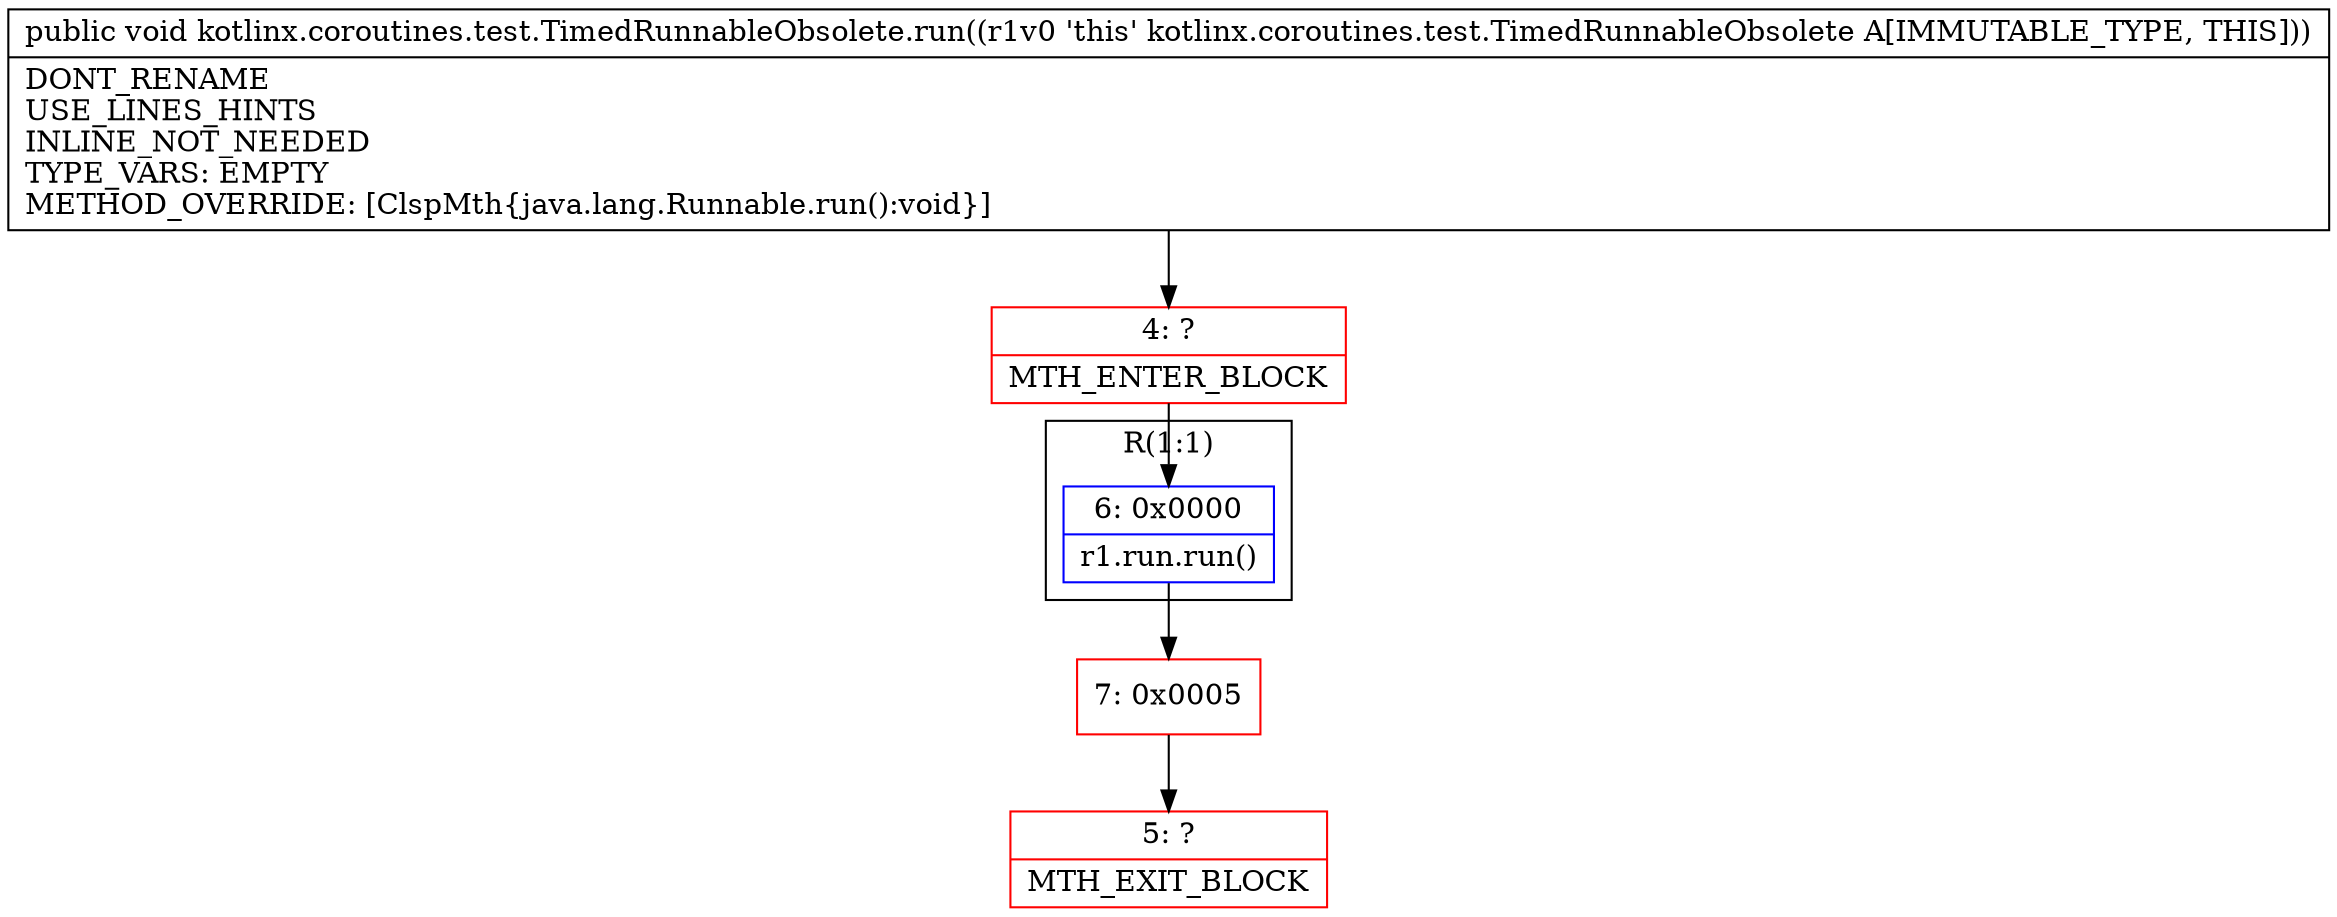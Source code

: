 digraph "CFG forkotlinx.coroutines.test.TimedRunnableObsolete.run()V" {
subgraph cluster_Region_891652639 {
label = "R(1:1)";
node [shape=record,color=blue];
Node_6 [shape=record,label="{6\:\ 0x0000|r1.run.run()\l}"];
}
Node_4 [shape=record,color=red,label="{4\:\ ?|MTH_ENTER_BLOCK\l}"];
Node_7 [shape=record,color=red,label="{7\:\ 0x0005}"];
Node_5 [shape=record,color=red,label="{5\:\ ?|MTH_EXIT_BLOCK\l}"];
MethodNode[shape=record,label="{public void kotlinx.coroutines.test.TimedRunnableObsolete.run((r1v0 'this' kotlinx.coroutines.test.TimedRunnableObsolete A[IMMUTABLE_TYPE, THIS]))  | DONT_RENAME\lUSE_LINES_HINTS\lINLINE_NOT_NEEDED\lTYPE_VARS: EMPTY\lMETHOD_OVERRIDE: [ClspMth\{java.lang.Runnable.run():void\}]\l}"];
MethodNode -> Node_4;Node_6 -> Node_7;
Node_4 -> Node_6;
Node_7 -> Node_5;
}

